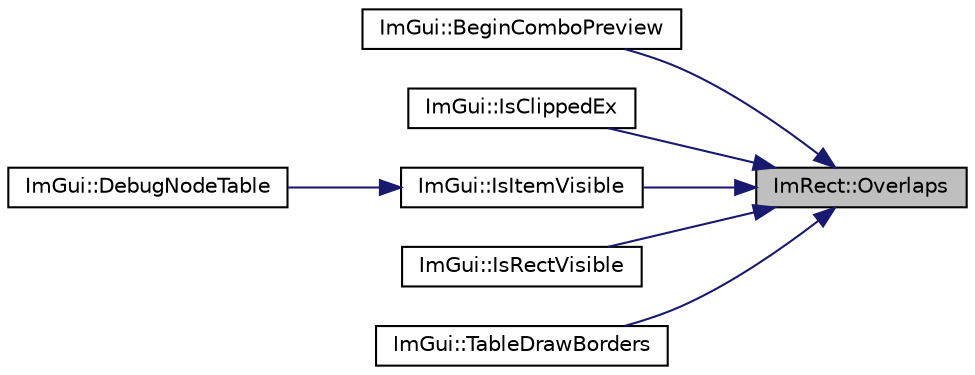 digraph "ImRect::Overlaps"
{
 // LATEX_PDF_SIZE
  edge [fontname="Helvetica",fontsize="10",labelfontname="Helvetica",labelfontsize="10"];
  node [fontname="Helvetica",fontsize="10",shape=record];
  rankdir="RL";
  Node1 [label="ImRect::Overlaps",height=0.2,width=0.4,color="black", fillcolor="grey75", style="filled", fontcolor="black",tooltip=" "];
  Node1 -> Node2 [dir="back",color="midnightblue",fontsize="10",style="solid"];
  Node2 [label="ImGui::BeginComboPreview",height=0.2,width=0.4,color="black", fillcolor="white", style="filled",URL="$namespace_im_gui.html#af01e0208ad7266965d3812a5198411f8",tooltip=" "];
  Node1 -> Node3 [dir="back",color="midnightblue",fontsize="10",style="solid"];
  Node3 [label="ImGui::IsClippedEx",height=0.2,width=0.4,color="black", fillcolor="white", style="filled",URL="$namespace_im_gui.html#a8674467ae34d04bc99df1f7f98f47407",tooltip=" "];
  Node1 -> Node4 [dir="back",color="midnightblue",fontsize="10",style="solid"];
  Node4 [label="ImGui::IsItemVisible",height=0.2,width=0.4,color="black", fillcolor="white", style="filled",URL="$namespace_im_gui.html#a0e9273fc53bdf7ca39d59cdb657c3c2f",tooltip=" "];
  Node4 -> Node5 [dir="back",color="midnightblue",fontsize="10",style="solid"];
  Node5 [label="ImGui::DebugNodeTable",height=0.2,width=0.4,color="black", fillcolor="white", style="filled",URL="$namespace_im_gui.html#ae944ffc599add73d6f3220165475ffd8",tooltip=" "];
  Node1 -> Node6 [dir="back",color="midnightblue",fontsize="10",style="solid"];
  Node6 [label="ImGui::IsRectVisible",height=0.2,width=0.4,color="black", fillcolor="white", style="filled",URL="$namespace_im_gui.html#a578ead6237b3ed05497ed361f18d9f97",tooltip=" "];
  Node1 -> Node7 [dir="back",color="midnightblue",fontsize="10",style="solid"];
  Node7 [label="ImGui::TableDrawBorders",height=0.2,width=0.4,color="black", fillcolor="white", style="filled",URL="$namespace_im_gui.html#a506d5b52f032c72503c4e87535a3d04d",tooltip=" "];
}
